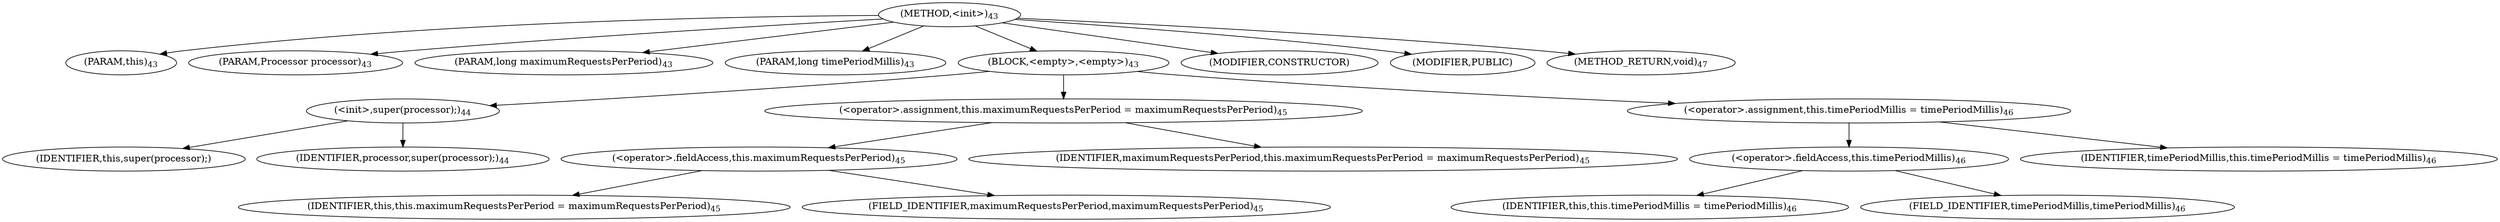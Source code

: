 digraph "&lt;init&gt;" {  
"47" [label = <(METHOD,&lt;init&gt;)<SUB>43</SUB>> ]
"6" [label = <(PARAM,this)<SUB>43</SUB>> ]
"48" [label = <(PARAM,Processor processor)<SUB>43</SUB>> ]
"49" [label = <(PARAM,long maximumRequestsPerPeriod)<SUB>43</SUB>> ]
"50" [label = <(PARAM,long timePeriodMillis)<SUB>43</SUB>> ]
"51" [label = <(BLOCK,&lt;empty&gt;,&lt;empty&gt;)<SUB>43</SUB>> ]
"52" [label = <(&lt;init&gt;,super(processor);)<SUB>44</SUB>> ]
"5" [label = <(IDENTIFIER,this,super(processor);)> ]
"53" [label = <(IDENTIFIER,processor,super(processor);)<SUB>44</SUB>> ]
"54" [label = <(&lt;operator&gt;.assignment,this.maximumRequestsPerPeriod = maximumRequestsPerPeriod)<SUB>45</SUB>> ]
"55" [label = <(&lt;operator&gt;.fieldAccess,this.maximumRequestsPerPeriod)<SUB>45</SUB>> ]
"7" [label = <(IDENTIFIER,this,this.maximumRequestsPerPeriod = maximumRequestsPerPeriod)<SUB>45</SUB>> ]
"56" [label = <(FIELD_IDENTIFIER,maximumRequestsPerPeriod,maximumRequestsPerPeriod)<SUB>45</SUB>> ]
"57" [label = <(IDENTIFIER,maximumRequestsPerPeriod,this.maximumRequestsPerPeriod = maximumRequestsPerPeriod)<SUB>45</SUB>> ]
"58" [label = <(&lt;operator&gt;.assignment,this.timePeriodMillis = timePeriodMillis)<SUB>46</SUB>> ]
"59" [label = <(&lt;operator&gt;.fieldAccess,this.timePeriodMillis)<SUB>46</SUB>> ]
"8" [label = <(IDENTIFIER,this,this.timePeriodMillis = timePeriodMillis)<SUB>46</SUB>> ]
"60" [label = <(FIELD_IDENTIFIER,timePeriodMillis,timePeriodMillis)<SUB>46</SUB>> ]
"61" [label = <(IDENTIFIER,timePeriodMillis,this.timePeriodMillis = timePeriodMillis)<SUB>46</SUB>> ]
"62" [label = <(MODIFIER,CONSTRUCTOR)> ]
"63" [label = <(MODIFIER,PUBLIC)> ]
"64" [label = <(METHOD_RETURN,void)<SUB>47</SUB>> ]
  "47" -> "6" 
  "47" -> "48" 
  "47" -> "49" 
  "47" -> "50" 
  "47" -> "51" 
  "47" -> "62" 
  "47" -> "63" 
  "47" -> "64" 
  "51" -> "52" 
  "51" -> "54" 
  "51" -> "58" 
  "52" -> "5" 
  "52" -> "53" 
  "54" -> "55" 
  "54" -> "57" 
  "55" -> "7" 
  "55" -> "56" 
  "58" -> "59" 
  "58" -> "61" 
  "59" -> "8" 
  "59" -> "60" 
}
